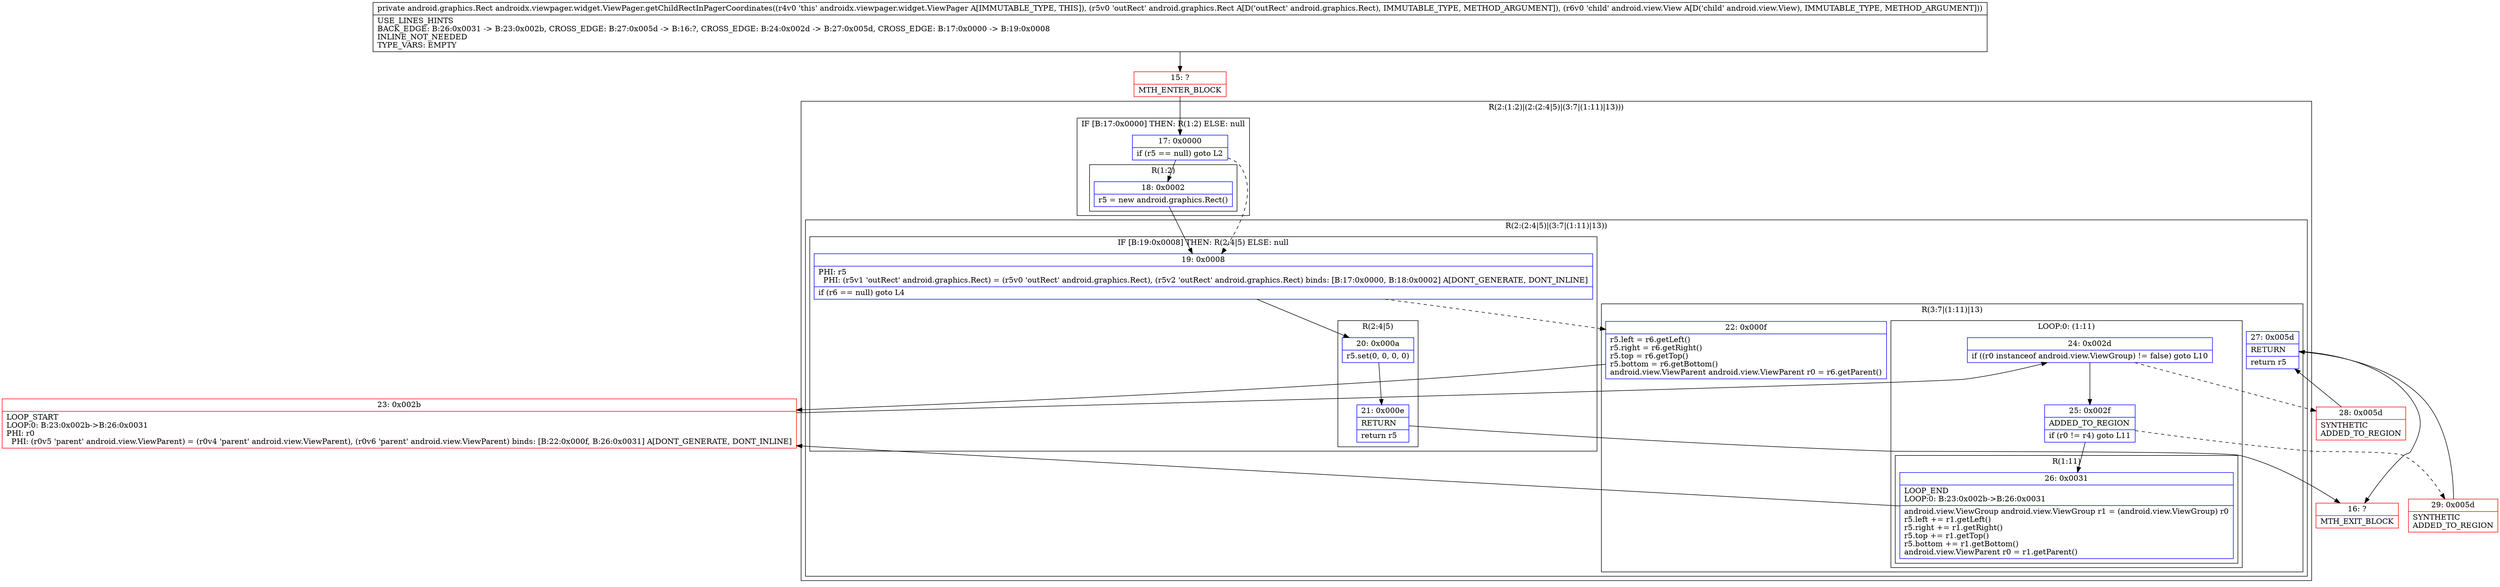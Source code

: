 digraph "CFG forandroidx.viewpager.widget.ViewPager.getChildRectInPagerCoordinates(Landroid\/graphics\/Rect;Landroid\/view\/View;)Landroid\/graphics\/Rect;" {
subgraph cluster_Region_2142354349 {
label = "R(2:(1:2)|(2:(2:4|5)|(3:7|(1:11)|13)))";
node [shape=record,color=blue];
subgraph cluster_IfRegion_1912945653 {
label = "IF [B:17:0x0000] THEN: R(1:2) ELSE: null";
node [shape=record,color=blue];
Node_17 [shape=record,label="{17\:\ 0x0000|if (r5 == null) goto L2\l}"];
subgraph cluster_Region_1024586203 {
label = "R(1:2)";
node [shape=record,color=blue];
Node_18 [shape=record,label="{18\:\ 0x0002|r5 = new android.graphics.Rect()\l}"];
}
}
subgraph cluster_Region_278366405 {
label = "R(2:(2:4|5)|(3:7|(1:11)|13))";
node [shape=record,color=blue];
subgraph cluster_IfRegion_1644770729 {
label = "IF [B:19:0x0008] THEN: R(2:4|5) ELSE: null";
node [shape=record,color=blue];
Node_19 [shape=record,label="{19\:\ 0x0008|PHI: r5 \l  PHI: (r5v1 'outRect' android.graphics.Rect) = (r5v0 'outRect' android.graphics.Rect), (r5v2 'outRect' android.graphics.Rect) binds: [B:17:0x0000, B:18:0x0002] A[DONT_GENERATE, DONT_INLINE]\l|if (r6 == null) goto L4\l}"];
subgraph cluster_Region_965238926 {
label = "R(2:4|5)";
node [shape=record,color=blue];
Node_20 [shape=record,label="{20\:\ 0x000a|r5.set(0, 0, 0, 0)\l}"];
Node_21 [shape=record,label="{21\:\ 0x000e|RETURN\l|return r5\l}"];
}
}
subgraph cluster_Region_1072291386 {
label = "R(3:7|(1:11)|13)";
node [shape=record,color=blue];
Node_22 [shape=record,label="{22\:\ 0x000f|r5.left = r6.getLeft()\lr5.right = r6.getRight()\lr5.top = r6.getTop()\lr5.bottom = r6.getBottom()\landroid.view.ViewParent android.view.ViewParent r0 = r6.getParent()\l}"];
subgraph cluster_LoopRegion_1837812225 {
label = "LOOP:0: (1:11)";
node [shape=record,color=blue];
Node_24 [shape=record,label="{24\:\ 0x002d|if ((r0 instanceof android.view.ViewGroup) != false) goto L10\l}"];
Node_25 [shape=record,label="{25\:\ 0x002f|ADDED_TO_REGION\l|if (r0 != r4) goto L11\l}"];
subgraph cluster_Region_1161707526 {
label = "R(1:11)";
node [shape=record,color=blue];
Node_26 [shape=record,label="{26\:\ 0x0031|LOOP_END\lLOOP:0: B:23:0x002b\-\>B:26:0x0031\l|android.view.ViewGroup android.view.ViewGroup r1 = (android.view.ViewGroup) r0\lr5.left += r1.getLeft()\lr5.right += r1.getRight()\lr5.top += r1.getTop()\lr5.bottom += r1.getBottom()\landroid.view.ViewParent r0 = r1.getParent()\l}"];
}
}
Node_27 [shape=record,label="{27\:\ 0x005d|RETURN\l|return r5\l}"];
}
}
}
Node_15 [shape=record,color=red,label="{15\:\ ?|MTH_ENTER_BLOCK\l}"];
Node_16 [shape=record,color=red,label="{16\:\ ?|MTH_EXIT_BLOCK\l}"];
Node_23 [shape=record,color=red,label="{23\:\ 0x002b|LOOP_START\lLOOP:0: B:23:0x002b\-\>B:26:0x0031\lPHI: r0 \l  PHI: (r0v5 'parent' android.view.ViewParent) = (r0v4 'parent' android.view.ViewParent), (r0v6 'parent' android.view.ViewParent) binds: [B:22:0x000f, B:26:0x0031] A[DONT_GENERATE, DONT_INLINE]\l}"];
Node_29 [shape=record,color=red,label="{29\:\ 0x005d|SYNTHETIC\lADDED_TO_REGION\l}"];
Node_28 [shape=record,color=red,label="{28\:\ 0x005d|SYNTHETIC\lADDED_TO_REGION\l}"];
MethodNode[shape=record,label="{private android.graphics.Rect androidx.viewpager.widget.ViewPager.getChildRectInPagerCoordinates((r4v0 'this' androidx.viewpager.widget.ViewPager A[IMMUTABLE_TYPE, THIS]), (r5v0 'outRect' android.graphics.Rect A[D('outRect' android.graphics.Rect), IMMUTABLE_TYPE, METHOD_ARGUMENT]), (r6v0 'child' android.view.View A[D('child' android.view.View), IMMUTABLE_TYPE, METHOD_ARGUMENT]))  | USE_LINES_HINTS\lBACK_EDGE: B:26:0x0031 \-\> B:23:0x002b, CROSS_EDGE: B:27:0x005d \-\> B:16:?, CROSS_EDGE: B:24:0x002d \-\> B:27:0x005d, CROSS_EDGE: B:17:0x0000 \-\> B:19:0x0008\lINLINE_NOT_NEEDED\lTYPE_VARS: EMPTY\l}"];
MethodNode -> Node_15;Node_17 -> Node_18;
Node_17 -> Node_19[style=dashed];
Node_18 -> Node_19;
Node_19 -> Node_20;
Node_19 -> Node_22[style=dashed];
Node_20 -> Node_21;
Node_21 -> Node_16;
Node_22 -> Node_23;
Node_24 -> Node_25;
Node_24 -> Node_28[style=dashed];
Node_25 -> Node_26;
Node_25 -> Node_29[style=dashed];
Node_26 -> Node_23;
Node_27 -> Node_16;
Node_15 -> Node_17;
Node_23 -> Node_24;
Node_29 -> Node_27;
Node_28 -> Node_27;
}

